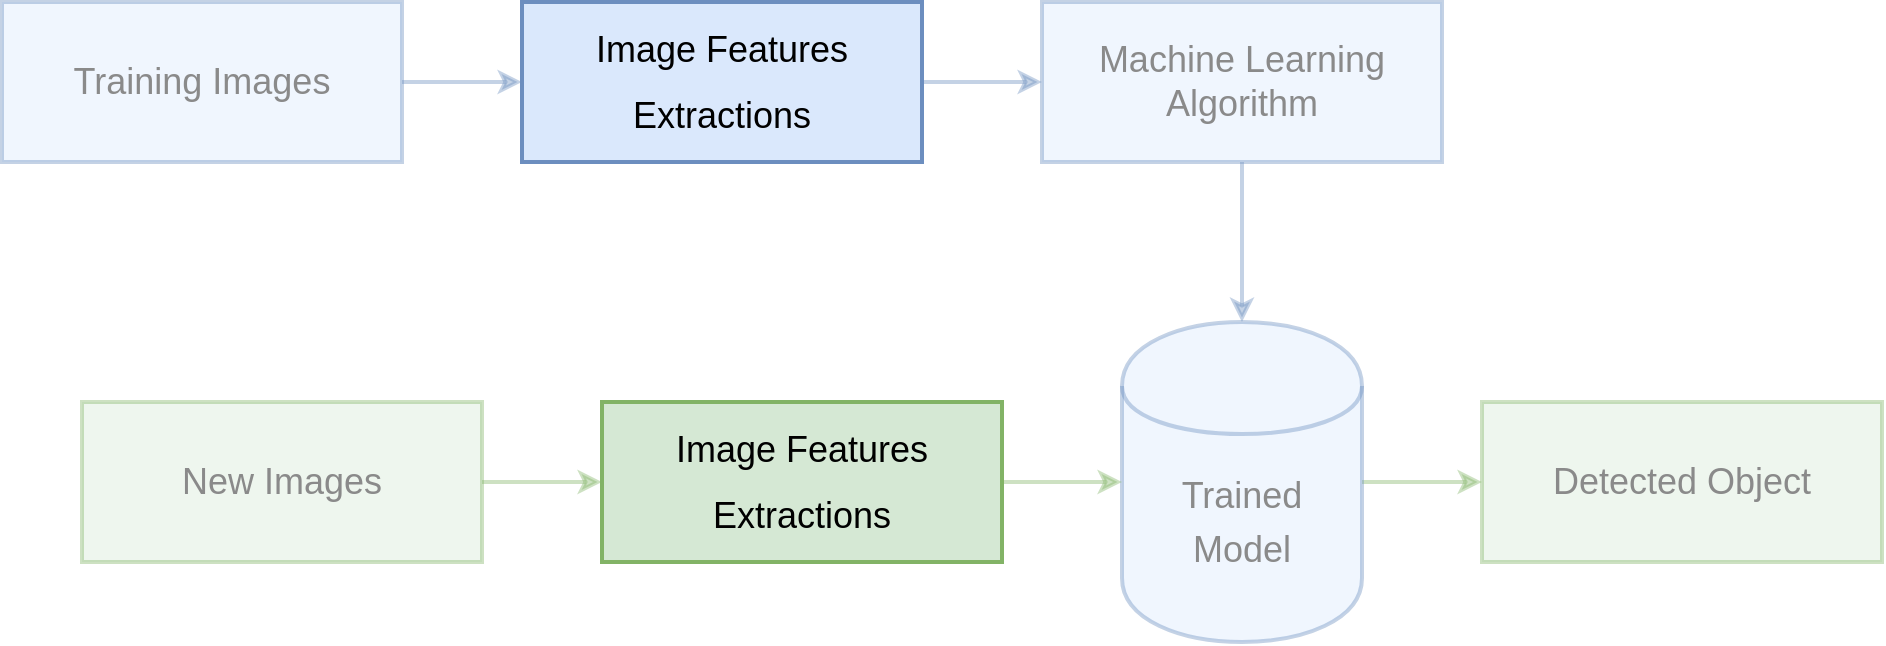 <mxfile version="13.3.5" type="device"><diagram id="jHzVZN2ZvKkHfk_SW5oG" name="Page-1"><mxGraphModel dx="1422" dy="802" grid="0" gridSize="10" guides="1" tooltips="1" connect="1" arrows="1" fold="1" page="1" pageScale="1" pageWidth="1000" pageHeight="400" math="0" shadow="0"><root><mxCell id="0"/><mxCell id="1" parent="0"/><mxCell id="Jowph8zxTEpyKWOHoWOm-3" style="edgeStyle=orthogonalEdgeStyle;rounded=0;orthogonalLoop=1;jettySize=auto;html=1;entryX=0;entryY=0.5;entryDx=0;entryDy=0;fillColor=#dae8fc;strokeColor=#6c8ebf;strokeWidth=2;opacity=40;" edge="1" parent="1" source="Jowph8zxTEpyKWOHoWOm-1" target="Jowph8zxTEpyKWOHoWOm-2"><mxGeometry relative="1" as="geometry"/></mxCell><mxCell id="Jowph8zxTEpyKWOHoWOm-1" value="&lt;font style=&quot;font-size: 18px&quot; color=&quot;#8a8a8a&quot;&gt;Training Images&lt;/font&gt;" style="rounded=0;whiteSpace=wrap;html=1;strokeWidth=2;fillColor=#dae8fc;strokeColor=#6c8ebf;opacity=40;" vertex="1" parent="1"><mxGeometry x="30" y="40" width="200" height="80" as="geometry"/></mxCell><mxCell id="Jowph8zxTEpyKWOHoWOm-7" style="edgeStyle=orthogonalEdgeStyle;rounded=0;orthogonalLoop=1;jettySize=auto;html=1;entryX=0;entryY=0.5;entryDx=0;entryDy=0;strokeWidth=2;fillColor=#dae8fc;strokeColor=#6c8ebf;opacity=40;" edge="1" parent="1" source="Jowph8zxTEpyKWOHoWOm-2"><mxGeometry relative="1" as="geometry"><mxPoint x="550" y="80" as="targetPoint"/></mxGeometry></mxCell><mxCell id="Jowph8zxTEpyKWOHoWOm-2" value="&lt;font style=&quot;font-size: 18px ; line-height: 180%&quot;&gt;Image Features Extractions&lt;/font&gt;" style="rounded=0;whiteSpace=wrap;html=1;strokeWidth=2;fillColor=#dae8fc;strokeColor=#6c8ebf;" vertex="1" parent="1"><mxGeometry x="290" y="40" width="200" height="80" as="geometry"/></mxCell><mxCell id="Jowph8zxTEpyKWOHoWOm-10" style="edgeStyle=orthogonalEdgeStyle;rounded=0;orthogonalLoop=1;jettySize=auto;html=1;entryX=0.5;entryY=0;entryDx=0;entryDy=0;strokeWidth=2;fillColor=#dae8fc;strokeColor=#6c8ebf;opacity=40;" edge="1" parent="1" source="Jowph8zxTEpyKWOHoWOm-6" target="Jowph8zxTEpyKWOHoWOm-9"><mxGeometry relative="1" as="geometry"/></mxCell><mxCell id="Jowph8zxTEpyKWOHoWOm-6" value="&lt;font style=&quot;font-size: 18px&quot;&gt;&lt;font color=&quot;#8a8a8a&quot;&gt;Machine Learning&lt;br&gt;Algorithm&lt;/font&gt;&lt;br&gt;&lt;/font&gt;" style="rounded=0;whiteSpace=wrap;html=1;strokeWidth=2;fillColor=#dae8fc;strokeColor=#6c8ebf;opacity=40;" vertex="1" parent="1"><mxGeometry x="550" y="40" width="200" height="80" as="geometry"/></mxCell><mxCell id="Jowph8zxTEpyKWOHoWOm-17" style="edgeStyle=orthogonalEdgeStyle;rounded=0;orthogonalLoop=1;jettySize=auto;html=1;entryX=0;entryY=0.5;entryDx=0;entryDy=0;strokeWidth=2;fillColor=#d5e8d4;strokeColor=#82b366;opacity=40;" edge="1" parent="1" source="Jowph8zxTEpyKWOHoWOm-9" target="Jowph8zxTEpyKWOHoWOm-16"><mxGeometry relative="1" as="geometry"/></mxCell><mxCell id="Jowph8zxTEpyKWOHoWOm-9" value="&lt;font style=&quot;font-size: 18px ; line-height: 150%&quot; color=&quot;#8a8a8a&quot;&gt;Trained&lt;br&gt;Model&lt;/font&gt;" style="shape=cylinder;whiteSpace=wrap;html=1;boundedLbl=1;backgroundOutline=1;strokeWidth=2;fillColor=#dae8fc;strokeColor=#6c8ebf;opacity=40;" vertex="1" parent="1"><mxGeometry x="590" y="200" width="120" height="160" as="geometry"/></mxCell><mxCell id="Jowph8zxTEpyKWOHoWOm-18" style="edgeStyle=orthogonalEdgeStyle;rounded=0;orthogonalLoop=1;jettySize=auto;html=1;entryX=0;entryY=0.5;entryDx=0;entryDy=0;strokeWidth=2;opacity=40;fillColor=#d5e8d4;strokeColor=#82b366;" edge="1" parent="1" source="Jowph8zxTEpyKWOHoWOm-11" target="Jowph8zxTEpyKWOHoWOm-14"><mxGeometry relative="1" as="geometry"/></mxCell><mxCell id="Jowph8zxTEpyKWOHoWOm-11" value="&lt;font style=&quot;font-size: 18px&quot;&gt;&lt;font color=&quot;#8a8a8a&quot;&gt;New Images&lt;/font&gt;&lt;br&gt;&lt;/font&gt;" style="rounded=0;whiteSpace=wrap;html=1;strokeWidth=2;fillColor=#d5e8d4;strokeColor=#82b366;opacity=40;" vertex="1" parent="1"><mxGeometry x="70" y="240" width="200" height="80" as="geometry"/></mxCell><mxCell id="Jowph8zxTEpyKWOHoWOm-15" style="edgeStyle=orthogonalEdgeStyle;rounded=0;orthogonalLoop=1;jettySize=auto;html=1;entryX=0;entryY=0.5;entryDx=0;entryDy=0;strokeWidth=2;fillColor=#d5e8d4;strokeColor=#82b366;opacity=40;" edge="1" parent="1" source="Jowph8zxTEpyKWOHoWOm-14" target="Jowph8zxTEpyKWOHoWOm-9"><mxGeometry relative="1" as="geometry"/></mxCell><mxCell id="Jowph8zxTEpyKWOHoWOm-14" value="&lt;font style=&quot;font-size: 18px ; line-height: 180%&quot;&gt;Image Features Extractions&lt;/font&gt;" style="rounded=0;whiteSpace=wrap;html=1;strokeWidth=2;fillColor=#d5e8d4;strokeColor=#82b366;" vertex="1" parent="1"><mxGeometry x="330" y="240" width="200" height="80" as="geometry"/></mxCell><mxCell id="Jowph8zxTEpyKWOHoWOm-16" value="&lt;font style=&quot;font-size: 18px&quot;&gt;&lt;font color=&quot;#8a8a8a&quot;&gt;Detected Object&lt;/font&gt;&lt;br&gt;&lt;/font&gt;" style="rounded=0;whiteSpace=wrap;html=1;strokeWidth=2;fillColor=#d5e8d4;strokeColor=#82b366;opacity=40;" vertex="1" parent="1"><mxGeometry x="770" y="240" width="200" height="80" as="geometry"/></mxCell></root></mxGraphModel></diagram></mxfile>